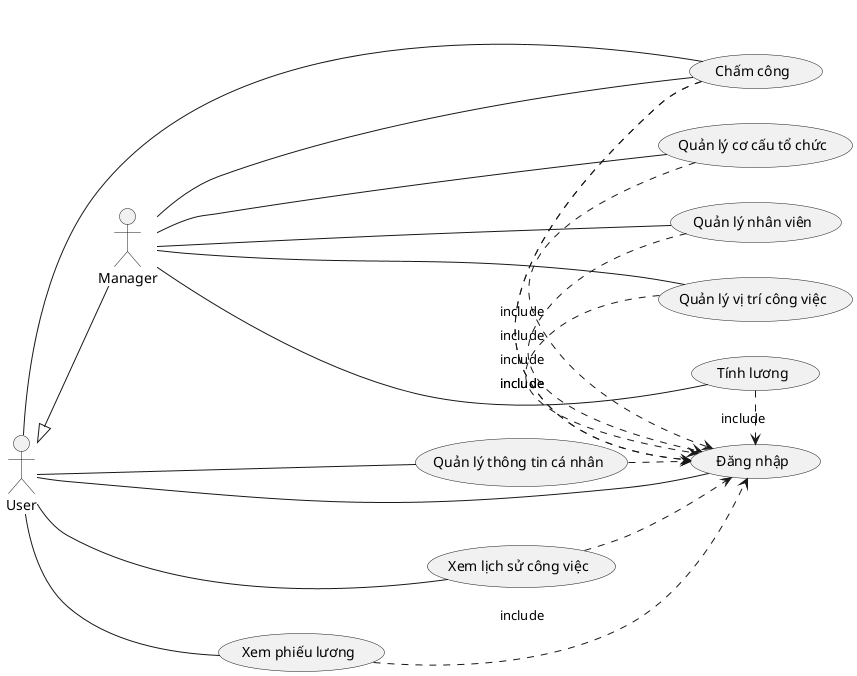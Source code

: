 @startuml "Tổng quan"
left to right direction
skinparam packageStyle rectangle
actor Manager
actor User

User <|-- Manager

User --- (Đăng nhập)

User --- (Quản lý thông tin cá nhân)
(Quản lý thông tin cá nhân) .> (Đăng nhập) : include

User --- (Xem lịch sử công việc)
(Xem lịch sử công việc) .> (Đăng nhập) : include

User --- (Chấm công)
(Chấm công) .> (Đăng nhập) : include

User --- (Xem phiếu lương)
(Xem phiếu lương) .> (Đăng nhập) : include

Manager --- (Quản lý cơ cấu tổ chức)
(Quản lý cơ cấu tổ chức) .> (Đăng nhập) : include

Manager --- (Quản lý nhân viên)
(Quản lý nhân viên) .> (Đăng nhập) : include

Manager --- (Quản lý vị trí công việc)
(Quản lý vị trí công việc) .> (Đăng nhập) : include

Manager --- (Chấm công)
(Chấm công) .> (Đăng nhập) : include

Manager --- (Tính lương)
(Tính lương) .> (Đăng nhập) : include

@enduml